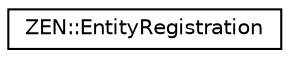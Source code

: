 digraph "Graphical Class Hierarchy"
{
 // LATEX_PDF_SIZE
  edge [fontname="Helvetica",fontsize="10",labelfontname="Helvetica",labelfontsize="10"];
  node [fontname="Helvetica",fontsize="10",shape=record];
  rankdir="LR";
  Node0 [label="ZEN::EntityRegistration",height=0.2,width=0.4,color="black", fillcolor="white", style="filled",URL="$structZEN_1_1EntityRegistration.html",tooltip=" "];
}
